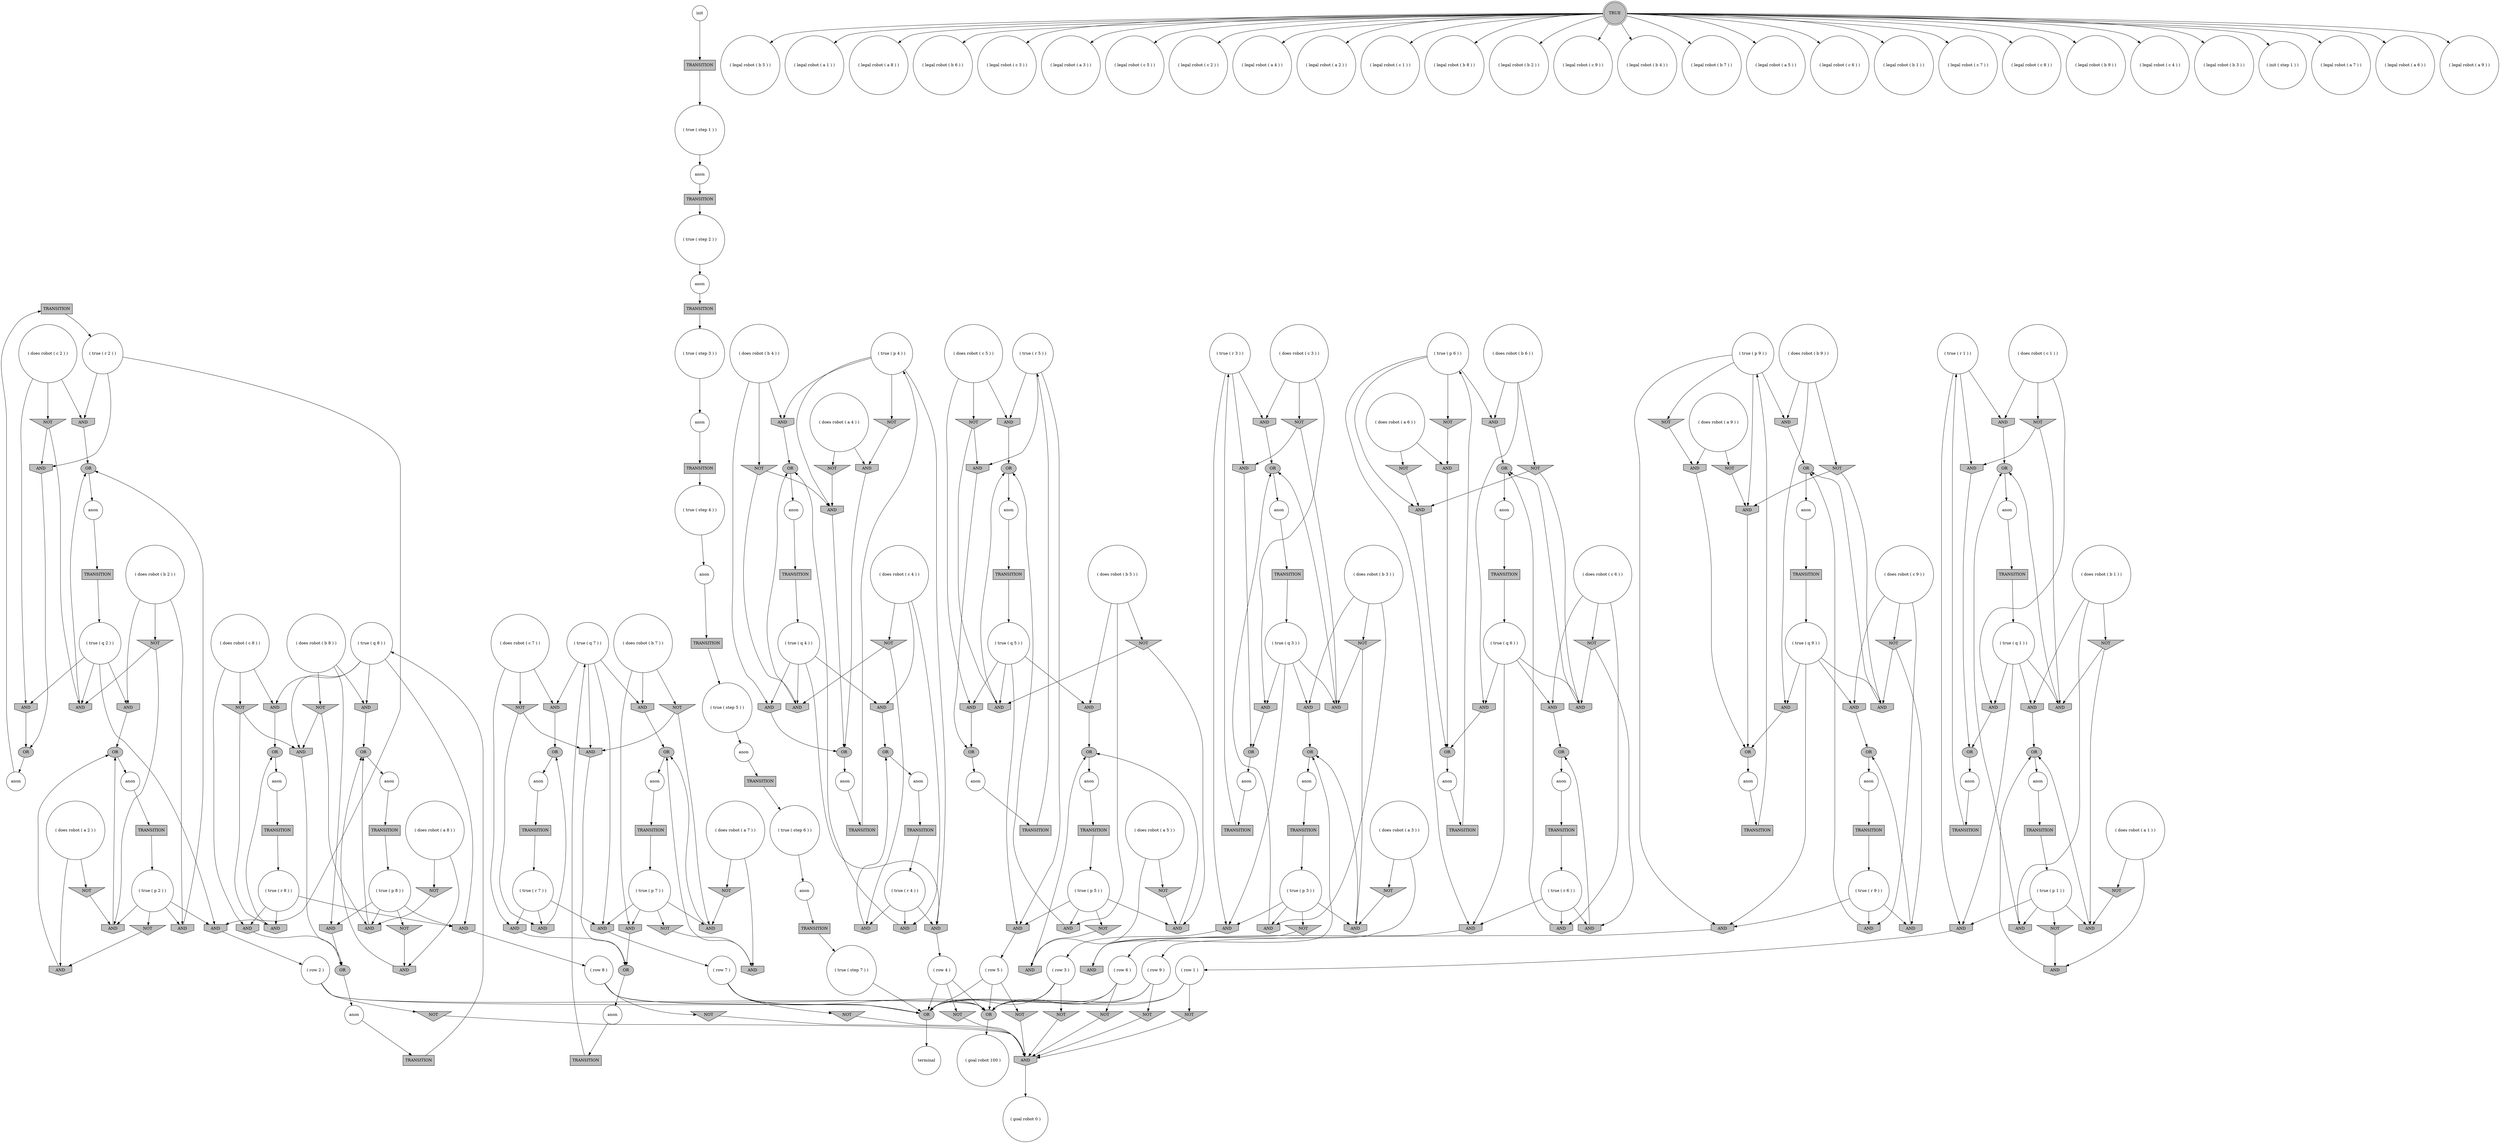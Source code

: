 digraph propNet
{
	"@44c45f52"[shape=box, style= filled, fillcolor=grey, label="TRANSITION"]; "@44c45f52"->"@15a6c214"; 
	"@298651db"[shape=ellipse, style= filled, fillcolor=grey, label="OR"]; "@298651db"->"@31681629"; 
	"@3faa7a6a"[shape=invhouse, style= filled, fillcolor=grey, label="AND"]; "@3faa7a6a"->"@5a24389c"; 
	"@5635378d"[shape=invhouse, style= filled, fillcolor=grey, label="AND"]; "@5635378d"->"@2cc24ae7"; 
	"@4b33650d"[shape=invtriangle, style= filled, fillcolor=grey, label="NOT"]; "@4b33650d"->"@1b2f5f0d"; 
	"@6139cf9c"[shape=box, style= filled, fillcolor=grey, label="TRANSITION"]; "@6139cf9c"->"@3fd23632"; 
	"@6da13f3d"[shape=invtriangle, style= filled, fillcolor=grey, label="NOT"]; "@6da13f3d"->"@1b2f5f0d"; 
	"@629e5e21"[shape=circle, style= filled, fillcolor=white, label="( does robot ( c 6 ) )"]; "@629e5e21"->"@25e12e2c"; "@629e5e21"->"@1bd11b79"; "@629e5e21"->"@1c515979"; 
	"@219f963e"[shape=invhouse, style= filled, fillcolor=grey, label="AND"]; "@219f963e"->"@2f300800"; 
	"@486c8255"[shape=invtriangle, style= filled, fillcolor=grey, label="NOT"]; "@486c8255"->"@6cff7cd8"; "@486c8255"->"@4be0bf98"; 
	"@150b75f2"[shape=circle, style= filled, fillcolor=white, label="( true ( q 7 ) )"]; "@150b75f2"->"@585739a0"; "@150b75f2"->"@2f1e6e7f"; "@150b75f2"->"@1906bcf8"; "@150b75f2"->"@5388ebd2"; 
	"@4ef53d61"[shape=circle, style= filled, fillcolor=white, label="( does robot ( c 8 ) )"]; "@4ef53d61"->"@75ba3523"; "@4ef53d61"->"@40e746a2"; "@4ef53d61"->"@73974028"; 
	"@6dc63791"[shape=circle, style= filled, fillcolor=white, label="( does robot ( a 3 ) )"]; "@6dc63791"->"@706a48e4"; "@6dc63791"->"@42dd67cf"; 
	"@702f2591"[shape=circle, style= filled, fillcolor=white, label="( row 1 )"]; "@702f2591"->"@1b92d8d6"; "@702f2591"->"@611cfa21"; "@702f2591"->"@6da13f3d"; 
	"@51fb8c6"[shape=invhouse, style= filled, fillcolor=grey, label="AND"]; "@51fb8c6"->"@766e119d"; 
	"@35071f57"[shape=circle, style= filled, fillcolor=white, label="anon"]; "@35071f57"->"@52d03a00"; 
	"@37525aeb"[shape=invhouse, style= filled, fillcolor=grey, label="AND"]; "@37525aeb"->"@67717334"; 
	"@69d4c4b7"[shape=box, style= filled, fillcolor=grey, label="TRANSITION"]; "@69d4c4b7"->"@1042bb13"; 
	"@4690d3c6"[shape=circle, style= filled, fillcolor=white, label="( true ( q 8 ) )"]; "@4690d3c6"->"@de35b38"; "@4690d3c6"->"@68376cc3"; "@4690d3c6"->"@42847574"; "@4690d3c6"->"@73974028"; 
	"@42847574"[shape=invhouse, style= filled, fillcolor=grey, label="AND"]; "@42847574"->"@3a780024"; 
	"@68634baf"[shape=circle, style= filled, fillcolor=white, label="( legal robot ( b 5 ) )"]; 
	"@49b3d1e5"[shape=circle, style= filled, fillcolor=white, label="( does robot ( c 1 ) )"]; "@49b3d1e5"->"@486c8255"; "@49b3d1e5"->"@74d9b7c1"; "@49b3d1e5"->"@22fde0d5"; 
	"@60d70b42"[shape=invhouse, style= filled, fillcolor=grey, label="AND"]; "@60d70b42"->"@6dda9a66"; 
	"@5ef94934"[shape=circle, style= filled, fillcolor=white, label="( goal robot 0 )"]; 
	"@2b5d70ae"[shape=invtriangle, style= filled, fillcolor=grey, label="NOT"]; "@2b5d70ae"->"@5cd73256"; "@2b5d70ae"->"@390c5c0"; 
	"@48e8a298"[shape=circle, style= filled, fillcolor=white, label="( true ( p 2 ) )"]; "@48e8a298"->"@4d871a69"; "@48e8a298"->"@48c8191c"; "@48e8a298"->"@5b712492"; "@48e8a298"->"@68a6a21a"; 
	"@20be8464"[shape=circle, style= filled, fillcolor=white, label="anon"]; "@20be8464"->"@2a0f3b83"; 
	"@fbb41d7"[shape=invhouse, style= filled, fillcolor=grey, label="AND"]; "@fbb41d7"->"@3d9a8c41"; 
	"@51d7aa64"[shape=circle, style= filled, fillcolor=white, label="( does robot ( b 3 ) )"]; "@51d7aa64"->"@3ba76e19"; "@51d7aa64"->"@25f3b536"; "@51d7aa64"->"@59628381"; 
	"@33e2ad75"[shape=invtriangle, style= filled, fillcolor=grey, label="NOT"]; "@33e2ad75"->"@66e9f6ef"; 
	"@60354949"[shape=box, style= filled, fillcolor=grey, label="TRANSITION"]; "@60354949"->"@1d1fceed"; 
	"@51d9d7ab"[shape=invhouse, style= filled, fillcolor=grey, label="AND"]; "@51d9d7ab"->"@5a24389c"; 
	"@68a6a21a"[shape=invhouse, style= filled, fillcolor=grey, label="AND"]; "@68a6a21a"->"@19d2052b"; 
	"@45d45d18"[shape=invtriangle, style= filled, fillcolor=grey, label="NOT"]; "@45d45d18"->"@1b2f5f0d"; 
	"@6c2fdbb1"[shape=circle, style= filled, fillcolor=white, label="( true ( step 5 ) )"]; "@6c2fdbb1"->"@70dd8904"; 
	"@4e0c2b07"[shape=box, style= filled, fillcolor=grey, label="TRANSITION"]; "@4e0c2b07"->"@7440d1b0"; 
	"@30f02a6d"[shape=circle, style= filled, fillcolor=white, label="anon"]; "@30f02a6d"->"@79a7bd3b"; 
	"@154ebadd"[shape=invhouse, style= filled, fillcolor=grey, label="AND"]; "@154ebadd"->"@67717334"; 
	"@42dd67cf"[shape=invhouse, style= filled, fillcolor=grey, label="AND"]; "@42dd67cf"->"@7eab48a7"; 
	"@7f6ee240"[shape=invtriangle, style= filled, fillcolor=grey, label="NOT"]; "@7f6ee240"->"@48c8191c"; "@7f6ee240"->"@5cd73256"; 
	"@17d9d565"[shape=invtriangle, style= filled, fillcolor=grey, label="NOT"]; "@17d9d565"->"@103e584d"; 
	"@37ff6df2"[shape=invtriangle, style= filled, fillcolor=grey, label="NOT"]; "@37ff6df2"->"@628b4796"; 
	"@34adcae8"[shape=invhouse, style= filled, fillcolor=grey, label="AND"]; "@34adcae8"->"@30fa8ba9"; 
	"@343abc87"[shape=invhouse, style= filled, fillcolor=grey, label="AND"]; "@343abc87"->"@5334a2a3"; 
	"@7c2f5dda"[shape=circle, style= filled, fillcolor=white, label="( true ( r 3 ) )"]; "@7c2f5dda"->"@343abc87"; "@7c2f5dda"->"@42c91438"; "@7c2f5dda"->"@37525aeb"; 
	"@17cf33a6"[shape=circle, style= filled, fillcolor=white, label="( does robot ( c 3 ) )"]; "@17cf33a6"->"@5d86aad9"; "@17cf33a6"->"@37525aeb"; "@17cf33a6"->"@73abdb5e"; 
	"@6d172f8f"[shape=circle, style= filled, fillcolor=white, label="( true ( p 1 ) )"]; "@6d172f8f"->"@5bc935cc"; "@6d172f8f"->"@103e584d"; "@6d172f8f"->"@5d79a22d"; "@6d172f8f"->"@120f0be"; 
	"@17b0b765"[shape=invtriangle, style= filled, fillcolor=grey, label="NOT"]; "@17b0b765"->"@52d85409"; 
	"@5c24b45"[shape=box, style= filled, fillcolor=grey, label="TRANSITION"]; "@5c24b45"->"@42886462"; 
	"@1dda817b"[shape=circle, style= filled, fillcolor=white, label="( legal robot ( a 1 ) )"]; 
	"@16dba1f7"[shape=box, style= filled, fillcolor=grey, label="TRANSITION"]; "@16dba1f7"->"@69b8b810"; 
	"@32e6e42e"[shape=box, style= filled, fillcolor=grey, label="TRANSITION"]; "@32e6e42e"->"@519dcf69"; 
	"@66e1f8f"[shape=ellipse, style= filled, fillcolor=grey, label="OR"]; "@66e1f8f"->"@27d9e895"; 
	"@9ffdf86"[shape=circle, style= filled, fillcolor=white, label="( legal robot ( a 8 ) )"]; 
	"@22fde0d5"[shape=invhouse, style= filled, fillcolor=grey, label="AND"]; "@22fde0d5"->"@7aca2076"; 
	"@41171d93"[shape=circle, style= filled, fillcolor=white, label="( legal robot ( b 6 ) )"]; 
	"@3d62b333"[shape=invhouse, style= filled, fillcolor=grey, label="AND"]; "@3d62b333"->"@533d76d5"; 
	"@30fa8ba9"[shape=ellipse, style= filled, fillcolor=grey, label="OR"]; "@30fa8ba9"->"@10e71d5e"; 
	"@5a1cfb56"[shape=doublecircle, style= filled, fillcolor=grey, label="TRUE"]; "@5a1cfb56"->"@5cf0d3a6"; "@5a1cfb56"->"@6bf88953"; "@5a1cfb56"->"@746d1683"; "@5a1cfb56"->"@6bb1a986"; "@5a1cfb56"->"@7dabdb8a"; "@5a1cfb56"->"@1b933eab"; "@5a1cfb56"->"@46d766f5"; "@5a1cfb56"->"@1cfb765a"; "@5a1cfb56"->"@3bfdff07"; "@5a1cfb56"->"@67a88328"; "@5a1cfb56"->"@6a50549"; "@5a1cfb56"->"@20724356"; "@5a1cfb56"->"@746ac18c"; "@5a1cfb56"->"@1dda817b"; "@5a1cfb56"->"@17f74864"; "@5a1cfb56"->"@4efe03b3"; "@5a1cfb56"->"@29ba92bb"; "@5a1cfb56"->"@683aec42"; "@5a1cfb56"->"@9ffdf86"; "@5a1cfb56"->"@2da2d3be"; "@5a1cfb56"->"@74e7f9b3"; "@5a1cfb56"->"@41171d93"; "@5a1cfb56"->"@5496bf47"; "@5a1cfb56"->"@5ff75ab1"; "@5a1cfb56"->"@68634baf"; "@5a1cfb56"->"@24b8f952"; "@5a1cfb56"->"@62b21d14"; "@5a1cfb56"->"@cc90a0a"; 
	"@6ec41a30"[shape=invtriangle, style= filled, fillcolor=grey, label="NOT"]; "@6ec41a30"->"@68376cc3"; "@6ec41a30"->"@c937e20"; 
	"@67717334"[shape=ellipse, style= filled, fillcolor=grey, label="OR"]; "@67717334"->"@49428ffa"; 
	"@68376cc3"[shape=invhouse, style= filled, fillcolor=grey, label="AND"]; "@68376cc3"->"@669aa3f3"; 
	"@5b712492"[shape=invhouse, style= filled, fillcolor=grey, label="AND"]; "@5b712492"->"@30fa8ba9"; 
	"@2a08d18c"[shape=circle, style= filled, fillcolor=white, label="( true ( q 5 ) )"]; "@2a08d18c"->"@103f0bc0"; "@2a08d18c"->"@427a8ba4"; "@2a08d18c"->"@c351f6d"; "@2a08d18c"->"@6916c054"; 
	"@6916c054"[shape=invhouse, style= filled, fillcolor=grey, label="AND"]; "@6916c054"->"@2cc24ae7"; 
	"@337da690"[shape=circle, style= filled, fillcolor=white, label="( does robot ( a 4 ) )"]; "@337da690"->"@7e425258"; "@337da690"->"@68dd6317"; 
	"@3fbebee"[shape=invtriangle, style= filled, fillcolor=grey, label="NOT"]; "@3fbebee"->"@103e584d"; "@3fbebee"->"@6cff7cd8"; 
	"@7a5d5033"[shape=circle, style= filled, fillcolor=white, label="anon"]; "@7a5d5033"->"@4e0c2b07"; 
	"@de35b38"[shape=invhouse, style= filled, fillcolor=grey, label="AND"]; "@de35b38"->"@3d9a8c41"; 
	"@6844c4a4"[shape=circle, style= filled, fillcolor=white, label="anon"]; "@6844c4a4"->"@2d666ada"; 
	"@1b92d8d6"[shape=ellipse, style= filled, fillcolor=grey, label="OR"]; "@1b92d8d6"->"@45d9d7be"; 
	"@75dfb148"[shape=ellipse, style= filled, fillcolor=grey, label="OR"]; "@75dfb148"->"@30f02a6d"; 
	"@7889fe65"[shape=invtriangle, style= filled, fillcolor=grey, label="NOT"]; "@7889fe65"->"@1b2f5f0d"; 
	"@c351f6d"[shape=invhouse, style= filled, fillcolor=grey, label="AND"]; "@c351f6d"->"@2f300800"; 
	"@49428ffa"[shape=circle, style= filled, fillcolor=white, label="anon"]; "@49428ffa"->"@4723646"; 
	"@40e746a2"[shape=invtriangle, style= filled, fillcolor=grey, label="NOT"]; "@40e746a2"->"@68376cc3"; "@40e746a2"->"@fce56f8"; 
	"@7dabdb8a"[shape=circle, style= filled, fillcolor=white, label="( legal robot ( a 4 ) )"]; 
	"@2faadcc6"[shape=circle, style= filled, fillcolor=white, label="( does robot ( b 6 ) )"]; "@2faadcc6"->"@78e782a8"; "@2faadcc6"->"@7a84639c"; "@2faadcc6"->"@281827c9"; 
	"@342c502a"[shape=circle, style= filled, fillcolor=white, label="( does robot ( b 4 ) )"]; "@342c502a"->"@2587b08d"; "@342c502a"->"@3faa7a6a"; "@342c502a"->"@49431028"; 
	"@79a7bd3b"[shape=box, style= filled, fillcolor=grey, label="TRANSITION"]; "@79a7bd3b"->"@3c993730"; 
	"@403525a2"[shape=box, style= filled, fillcolor=grey, label="TRANSITION"]; "@403525a2"->"@6d1cf4e5"; 
	"@1ae2f8c1"[shape=circle, style= filled, fillcolor=white, label="( true ( r 6 ) )"]; "@1ae2f8c1"->"@1c515979"; "@1ae2f8c1"->"@6999de59"; "@1ae2f8c1"->"@3d62b333"; 
	"@791a9e33"[shape=circle, style= filled, fillcolor=white, label="( does robot ( c 2 ) )"]; "@791a9e33"->"@2567117"; "@791a9e33"->"@34adcae8"; "@791a9e33"->"@2b5d70ae"; 
	"@548ea21d"[shape=box, style= filled, fillcolor=grey, label="TRANSITION"]; "@548ea21d"->"@48e8a298"; 
	"@20724356"[shape=circle, style= filled, fillcolor=white, label="( legal robot ( b 7 ) )"]; 
	"@7e64eff0"[shape=circle, style= filled, fillcolor=white, label="( true ( step 7 ) )"]; "@7e64eff0"->"@611cfa21"; 
	"@771b16a7"[shape=box, style= filled, fillcolor=grey, label="TRANSITION"]; "@771b16a7"->"@7e64eff0"; 
	"@5b1cd8cc"[shape=invtriangle, style= filled, fillcolor=grey, label="NOT"]; "@5b1cd8cc"->"@42dd67cf"; 
	"@1042bb13"[shape=circle, style= filled, fillcolor=white, label="( true ( r 1 ) )"]; "@1042bb13"->"@4be0bf98"; "@1042bb13"->"@5d79a22d"; "@1042bb13"->"@74d9b7c1"; 
	"@50dcdeae"[shape=circle, style= filled, fillcolor=white, label="( row 7 )"]; "@50dcdeae"->"@1b92d8d6"; "@50dcdeae"->"@611cfa21"; "@50dcdeae"->"@35427e6e"; 
	"@34469729"[shape=circle, style= filled, fillcolor=white, label="anon"]; "@34469729"->"@1533badd"; 
	"@6422b8ff"[shape=invtriangle, style= filled, fillcolor=grey, label="NOT"]; "@6422b8ff"->"@239fa0b5"; "@6422b8ff"->"@5388ebd2"; 
	"@2447e380"[shape=circle, style= filled, fillcolor=white, label="( true ( q 3 ) )"]; "@2447e380"->"@42c91438"; "@2447e380"->"@3ba76e19"; "@2447e380"->"@73abdb5e"; "@2447e380"->"@154ebadd"; 
	"@1ef1257f"[shape=box, style= filled, fillcolor=grey, label="TRANSITION"]; "@1ef1257f"->"@655538e5"; 
	"@73387498"[shape=circle, style= filled, fillcolor=white, label="( does robot ( b 2 ) )"]; "@73387498"->"@1dda59fa"; "@73387498"->"@5b712492"; "@73387498"->"@7f6ee240"; 
	"@5388ebd2"[shape=invhouse, style= filled, fillcolor=grey, label="AND"]; "@5388ebd2"->"@35390efd"; 
	"@19724852"[shape=circle, style= filled, fillcolor=white, label="anon"]; "@19724852"->"@66492ff1"; 
	"@533d76d5"[shape=ellipse, style= filled, fillcolor=grey, label="OR"]; "@533d76d5"->"@6844c4a4"; 
	"@5cd73256"[shape=invhouse, style= filled, fillcolor=grey, label="AND"]; "@5cd73256"->"@30fa8ba9"; 
	"@5f3fde6e"[shape=circle, style= filled, fillcolor=white, label="anon"]; "@5f3fde6e"->"@16dba1f7"; 
	"@5334a2a3"[shape=ellipse, style= filled, fillcolor=grey, label="OR"]; "@5334a2a3"->"@24a1a602"; 
	"@5cf0d3a6"[shape=circle, style= filled, fillcolor=white, label="( legal robot ( c 3 ) )"]; 
	"@22fdffb1"[shape=invhouse, style= filled, fillcolor=grey, label="AND"]; "@22fdffb1"->"@7eab48a7"; 
	"@66e9f6ef"[shape=invhouse, style= filled, fillcolor=grey, label="AND"]; "@66e9f6ef"->"@2f300800"; 
	"@390c5c0"[shape=invhouse, style= filled, fillcolor=grey, label="AND"]; "@390c5c0"->"@298651db"; 
	"@5a965654"[shape=ellipse, style= filled, fillcolor=grey, label="OR"]; "@5a965654"->"@43fdd342"; 
	"@1c90a278"[shape=circle, style= filled, fillcolor=white, label="( does robot ( b 9 ) )"]; "@1c90a278"->"@248a4156"; "@1c90a278"->"@583dad65"; "@1c90a278"->"@5b9a82ee"; 
	"@40c84051"[shape=invhouse, style= filled, fillcolor=grey, label="AND"]; "@40c84051"->"@4d38b4ed"; 
	"@6d3fe849"[shape=circle, style= filled, fillcolor=white, label="anon"]; "@6d3fe849"->"@5213d99c"; 
	"@746d1683"[shape=circle, style= filled, fillcolor=white, label="( legal robot ( c 5 ) )"]; 
	"@7378aae2"[shape=box, style= filled, fillcolor=grey, label="TRANSITION"]; "@7378aae2"->"@14d733ca"; 
	"@1cfb765a"[shape=circle, style= filled, fillcolor=white, label="( legal robot ( b 8 ) )"]; 
	"@42886462"[shape=circle, style= filled, fillcolor=white, label="( true ( q 2 ) )"]; "@42886462"->"@1dda59fa"; "@42886462"->"@5cd73256"; "@42886462"->"@68a6a21a"; "@42886462"->"@2567117"; 
	"@1dda59fa"[shape=invhouse, style= filled, fillcolor=grey, label="AND"]; "@1dda59fa"->"@6dda9a66"; 
	"@4723646"[shape=box, style= filled, fillcolor=grey, label="TRANSITION"]; "@4723646"->"@2447e380"; 
	"@2886f716"[shape=ellipse, style= filled, fillcolor=grey, label="OR"]; "@2886f716"->"@34c7da23"; 
	"@7c298508"[shape=invhouse, style= filled, fillcolor=grey, label="AND"]; "@7c298508"->"@5d23fab3"; 
	"@7d8aecf1"[shape=invhouse, style= filled, fillcolor=grey, label="AND"]; "@7d8aecf1"->"@6b5a740a"; 
	"@7aca2076"[shape=ellipse, style= filled, fillcolor=grey, label="OR"]; "@7aca2076"->"@6c1961f4"; 
	"@7f787395"[shape=circle, style= filled, fillcolor=white, label="anon"]; "@7f787395"->"@dd0099"; 
	"@4be0ef94"[shape=circle, style= filled, fillcolor=white, label="( does robot ( a 8 ) )"]; "@4be0ef94"->"@fbb41d7"; "@4be0ef94"->"@1c910477"; 
	"@6473fc2"[shape=invtriangle, style= filled, fillcolor=grey, label="NOT"]; "@6473fc2"->"@9a7d59b"; 
	"@f4c7f77"[shape=invhouse, style= filled, fillcolor=grey, label="AND"]; "@f4c7f77"->"@3cec7c94"; 
	"@6b5a740a"[shape=ellipse, style= filled, fillcolor=grey, label="OR"]; "@6b5a740a"->"@7f787395"; 
	"@1bd11b79"[shape=invtriangle, style= filled, fillcolor=grey, label="NOT"]; "@1bd11b79"->"@1c727896"; "@1bd11b79"->"@3d62b333"; 
	"@c2f0bd7"[shape=invhouse, style= filled, fillcolor=grey, label="AND"]; "@c2f0bd7"->"@58b52f79"; 
	"@74e7f9b3"[shape=circle, style= filled, fillcolor=white, label="( legal robot ( c 4 ) )"]; 
	"@70dd8904"[shape=circle, style= filled, fillcolor=white, label="anon"]; "@70dd8904"->"@384e23c3"; 
	"@7eab48a7"[shape=ellipse, style= filled, fillcolor=grey, label="OR"]; "@7eab48a7"->"@1f2f0ce9"; 
	"@1c727896"[shape=invhouse, style= filled, fillcolor=grey, label="AND"]; "@1c727896"->"@5a965654"; 
	"@b35fb1c"[shape=circle, style= filled, fillcolor=white, label="( true ( q 6 ) )"]; "@b35fb1c"->"@25e12e2c"; "@b35fb1c"->"@6999de59"; "@b35fb1c"->"@1c727896"; "@b35fb1c"->"@78e782a8"; 
	"@2d666ada"[shape=box, style= filled, fillcolor=grey, label="TRANSITION"]; "@2d666ada"->"@1ae2f8c1"; 
	"@3281db25"[shape=circle, style= filled, fillcolor=white, label="anon"]; "@3281db25"->"@4a5e88f7"; 
	"@5d86aad9"[shape=invtriangle, style= filled, fillcolor=grey, label="NOT"]; "@5d86aad9"->"@343abc87"; "@5d86aad9"->"@154ebadd"; 
	"@7440d1b0"[shape=circle, style= filled, fillcolor=white, label="( true ( p 5 ) )"]; "@7440d1b0"->"@103f0bc0"; "@7440d1b0"->"@33e2ad75"; "@7440d1b0"->"@7d8aecf1"; "@7440d1b0"->"@219f963e"; 
	"@14d733ca"[shape=circle, style= filled, fillcolor=white, label="( true ( r 7 ) )"]; "@14d733ca"->"@7885bf5f"; "@14d733ca"->"@1906bcf8"; "@14d733ca"->"@2f14441e"; 
	"@3569be56"[shape=circle, style= filled, fillcolor=white, label="terminal"]; 
	"@6ff4ff23"[shape=circle, style= filled, fillcolor=white, label="anon"]; "@6ff4ff23"->"@60354949"; 
	"@58b52f79"[shape=ellipse, style= filled, fillcolor=grey, label="OR"]; "@58b52f79"->"@5f3fde6e"; 
	"@611cfa21"[shape=ellipse, style= filled, fillcolor=grey, label="OR"]; "@611cfa21"->"@3569be56"; 
	"@b800"[shape=circle, style= filled, fillcolor=white, label="anon"]; "@b800"->"@10ad1355"; 
	"@24b8f952"[shape=circle, style= filled, fillcolor=white, label="( legal robot ( a 7 ) )"]; 
	"@273d6d53"[shape=circle, style= filled, fillcolor=white, label="( true ( p 8 ) )"]; "@273d6d53"->"@784d2125"; "@273d6d53"->"@f0d1e0b"; "@273d6d53"->"@42847574"; "@273d6d53"->"@c937e20"; 
	"@6bf88953"[shape=circle, style= filled, fillcolor=white, label="( legal robot ( a 3 ) )"]; 
	"@33afbbe3"[shape=circle, style= filled, fillcolor=white, label="( true ( r 8 ) )"]; "@33afbbe3"->"@75ba3523"; "@33afbbe3"->"@42847574"; "@33afbbe3"->"@fce56f8"; 
	"@3ba76e19"[shape=invhouse, style= filled, fillcolor=grey, label="AND"]; "@3ba76e19"->"@7eab48a7"; 
	"@25f3b536"[shape=invtriangle, style= filled, fillcolor=grey, label="NOT"]; "@25f3b536"->"@22fdffb1"; "@25f3b536"->"@154ebadd"; 
	"@47a489ad"[shape=circle, style= filled, fillcolor=white, label="( does robot ( a 5 ) )"]; "@47a489ad"->"@66e9f6ef"; "@47a489ad"->"@34ae19a"; 
	"@43c8308"[shape=ellipse, style= filled, fillcolor=grey, label="OR"]; "@43c8308"->"@20be8464"; 
	"@3a780024"[shape=circle, style= filled, fillcolor=white, label="( row 8 )"]; "@3a780024"->"@1b92d8d6"; "@3a780024"->"@207a8313"; "@3a780024"->"@611cfa21"; 
	"@5f18cd5"[shape=circle, style= filled, fillcolor=white, label="( row 9 )"]; "@5f18cd5"->"@4b33650d"; "@5f18cd5"->"@1b92d8d6"; "@5f18cd5"->"@611cfa21"; 
	"@5e48e61e"[shape=circle, style= filled, fillcolor=white, label="( does robot ( b 1 ) )"]; "@5e48e61e"->"@3fbebee"; "@5e48e61e"->"@120f0be"; "@5e48e61e"->"@384f14b0"; 
	"@78f1f2cc"[shape=circle, style= filled, fillcolor=white, label="( does robot ( a 2 ) )"]; "@78f1f2cc"->"@60d70b42"; "@78f1f2cc"->"@547b6d1c"; 
	"@46d766f5"[shape=circle, style= filled, fillcolor=white, label="( legal robot ( c 1 ) )"]; 
	"@784d2125"[shape=invtriangle, style= filled, fillcolor=grey, label="NOT"]; "@784d2125"->"@fbb41d7"; 
	"@1d1fceed"[shape=circle, style= filled, fillcolor=white, label="( true ( p 9 ) )"]; "@1d1fceed"->"@10c2cfe1"; "@1d1fceed"->"@583dad65"; "@1d1fceed"->"@7d0a063d"; "@1d1fceed"->"@17b0b765"; 
	"@238df2e4"[shape=circle, style= filled, fillcolor=white, label="( row 5 )"]; "@238df2e4"->"@1b92d8d6"; "@238df2e4"->"@45d45d18"; "@238df2e4"->"@611cfa21"; 
	"@f0d1e0b"[shape=invhouse, style= filled, fillcolor=grey, label="AND"]; "@f0d1e0b"->"@669aa3f3"; 
	"@9a7d59b"[shape=invhouse, style= filled, fillcolor=grey, label="AND"]; "@9a7d59b"->"@58b52f79"; 
	"@248a4156"[shape=invhouse, style= filled, fillcolor=grey, label="AND"]; "@248a4156"->"@717da562"; 
	"@68dd6317"[shape=invhouse, style= filled, fillcolor=grey, label="AND"]; "@68dd6317"->"@5a24389c"; 
	"@fce56f8"[shape=invhouse, style= filled, fillcolor=grey, label="AND"]; "@fce56f8"->"@66e1f8f"; 
	"@69b8b810"[shape=circle, style= filled, fillcolor=white, label="( true ( p 6 ) )"]; "@69b8b810"->"@9a7d59b"; "@69b8b810"->"@6999de59"; "@69b8b810"->"@4c7e9bed"; "@69b8b810"->"@281827c9"; 
	"@120df416"[shape=box, style= filled, fillcolor=grey, label="TRANSITION"]; "@120df416"->"@273d6d53"; 
	"@59628381"[shape=invhouse, style= filled, fillcolor=grey, label="AND"]; "@59628381"->"@67717334"; 
	"@6cd66725"[shape=invhouse, style= filled, fillcolor=grey, label="AND"]; "@6cd66725"->"@766e119d"; 
	"@75dc818d"[shape=invhouse, style= filled, fillcolor=grey, label="AND"]; "@75dc818d"->"@4d38b4ed"; 
	"@4d871a69"[shape=invtriangle, style= filled, fillcolor=grey, label="NOT"]; "@4d871a69"->"@60d70b42"; 
	"@48c8191c"[shape=invhouse, style= filled, fillcolor=grey, label="AND"]; "@48c8191c"->"@6dda9a66"; 
	"@29ba92bb"[shape=circle, style= filled, fillcolor=white, label="( legal robot ( c 7 ) )"]; 
	"@10e71d5e"[shape=circle, style= filled, fillcolor=white, label="anon"]; "@10e71d5e"->"@5c24b45"; 
	"@52d03a00"[shape=box, style= filled, fillcolor=grey, label="TRANSITION"]; "@52d03a00"->"@150b75f2"; 
	"@13105f32"[shape=circle, style= filled, fillcolor=white, label="( does robot ( a 1 ) )"]; "@13105f32"->"@76eb1327"; "@13105f32"->"@17d9d565"; 
	"@683aec42"[shape=circle, style= filled, fillcolor=white, label="( legal robot ( c 8 ) )"]; 
	"@7a84639c"[shape=invtriangle, style= filled, fillcolor=grey, label="NOT"]; "@7a84639c"->"@9a7d59b"; "@7a84639c"->"@1c727896"; 
	"@27d9e895"[shape=circle, style= filled, fillcolor=white, label="anon"]; "@27d9e895"->"@72334bfe"; 
	"@519dcf69"[shape=circle, style= filled, fillcolor=white, label="( true ( p 3 ) )"]; "@519dcf69"->"@22fdffb1"; "@519dcf69"->"@5b1cd8cc"; "@519dcf69"->"@42c91438"; "@519dcf69"->"@59628381"; 
	"@49e6f7cb"[shape=circle, style= filled, fillcolor=white, label="anon"]; "@49e6f7cb"->"@4eeaabad"; 
	"@42c91438"[shape=invhouse, style= filled, fillcolor=grey, label="AND"]; "@42c91438"->"@693a1324"; 
	"@5bc935cc"[shape=invtriangle, style= filled, fillcolor=grey, label="NOT"]; "@5bc935cc"->"@76eb1327"; 
	"@74bc2f47"[shape=circle, style= filled, fillcolor=white, label="( does robot ( b 8 ) )"]; "@74bc2f47"->"@f0d1e0b"; "@74bc2f47"->"@de35b38"; "@74bc2f47"->"@6ec41a30"; 
	"@10ad1355"[shape=box, style= filled, fillcolor=grey, label="TRANSITION"]; "@10ad1355"->"@34de4588"; 
	"@77310e0a"[shape=circle, style= filled, fillcolor=white, label="init"]; "@77310e0a"->"@3590efa8"; 
	"@74d9b7c1"[shape=invhouse, style= filled, fillcolor=grey, label="AND"]; "@74d9b7c1"->"@75dfb148"; 
	"@19d2052b"[shape=circle, style= filled, fillcolor=white, label="( row 2 )"]; "@19d2052b"->"@1b92d8d6"; "@19d2052b"->"@753ef605"; "@19d2052b"->"@611cfa21"; 
	"@6c80d028"[shape=invtriangle, style= filled, fillcolor=grey, label="NOT"]; "@6c80d028"->"@239fa0b5"; 
	"@706a48e4"[shape=invtriangle, style= filled, fillcolor=grey, label="NOT"]; "@706a48e4"->"@22fdffb1"; 
	"@7c39aa6"[shape=circle, style= filled, fillcolor=white, label="anon"]; "@7c39aa6"->"@6139cf9c"; 
	"@7fbb6976"[shape=circle, style= filled, fillcolor=white, label="( true ( step 3 ) )"]; "@7fbb6976"->"@7ad1e32d"; 
	"@54ad00b2"[shape=circle, style= filled, fillcolor=white, label="( does robot ( c 5 ) )"]; "@54ad00b2"->"@3b621fe6"; "@54ad00b2"->"@171ccb0"; "@54ad00b2"->"@6916c054"; 
	"@625cb0bb"[shape=circle, style= filled, fillcolor=white, label="anon"]; "@625cb0bb"->"@2d523d40"; 
	"@3c993730"[shape=circle, style= filled, fillcolor=white, label="( true ( q 1 ) )"]; "@3c993730"->"@6cff7cd8"; "@3c993730"->"@5d79a22d"; "@3c993730"->"@22fde0d5"; "@3c993730"->"@384f14b0"; 
	"@2cc24ae7"[shape=ellipse, style= filled, fillcolor=grey, label="OR"]; "@2cc24ae7"->"@7c39aa6"; 
	"@1c515979"[shape=invhouse, style= filled, fillcolor=grey, label="AND"]; "@1c515979"->"@5a965654"; 
	"@628b4796"[shape=invhouse, style= filled, fillcolor=grey, label="AND"]; "@628b4796"->"@3be5d207"; 
	"@4d38b4ed"[shape=ellipse, style= filled, fillcolor=grey, label="OR"]; "@4d38b4ed"->"@45ee5b36"; 
	"@120f0be"[shape=invhouse, style= filled, fillcolor=grey, label="AND"]; "@120f0be"->"@75dfb148"; 
	"@547b6d1c"[shape=invtriangle, style= filled, fillcolor=grey, label="NOT"]; "@547b6d1c"->"@48c8191c"; 
	"@6bb1a986"[shape=circle, style= filled, fillcolor=white, label="( legal robot ( c 2 ) )"]; 
	"@66492ff1"[shape=box, style= filled, fillcolor=grey, label="TRANSITION"]; "@66492ff1"->"@6c2fdbb1"; 
	"@1b933eab"[shape=circle, style= filled, fillcolor=white, label="( legal robot ( a 2 ) )"]; 
	"@4ded4d06"[shape=invtriangle, style= filled, fillcolor=grey, label="NOT"]; "@4ded4d06"->"@165bece2"; "@4ded4d06"->"@75dc818d"; 
	"@1b2f5f0d"[shape=invhouse, style= filled, fillcolor=grey, label="AND"]; "@1b2f5f0d"->"@5ef94934"; 
	"@74241391"[shape=circle, style= filled, fillcolor=white, label="( does robot ( a 7 ) )"]; "@74241391"->"@628b4796"; "@74241391"->"@6c80d028"; 
	"@6a50549"[shape=circle, style= filled, fillcolor=white, label="( legal robot ( b 4 ) )"]; 
	"@4e96ac47"[shape=circle, style= filled, fillcolor=white, label="( does robot ( a 9 ) )"]; "@4e96ac47"->"@52d85409"; "@4e96ac47"->"@60891a0"; 
	"@73549af8"[shape=invhouse, style= filled, fillcolor=grey, label="AND"]; "@73549af8"->"@35390efd"; 
	"@64900079"[shape=box, style= filled, fillcolor=grey, label="TRANSITION"]; "@64900079"->"@3f29a75a"; 
	"@1a6d3ca2"[shape=box, style= filled, fillcolor=grey, label="TRANSITION"]; "@1a6d3ca2"->"@5ef4b65d"; 
	"@746ac18c"[shape=circle, style= filled, fillcolor=white, label="( legal robot ( a 5 ) )"]; 
	"@35390efd"[shape=ellipse, style= filled, fillcolor=grey, label="OR"]; "@35390efd"->"@35071f57"; 
	"@17f74864"[shape=circle, style= filled, fillcolor=white, label="( legal robot ( c 6 ) )"]; 
	"@37e247e2"[shape=invtriangle, style= filled, fillcolor=grey, label="NOT"]; "@37e247e2"->"@68dd6317"; 
	"@631803fb"[shape=circle, style= filled, fillcolor=white, label="( true ( step 1 ) )"]; "@631803fb"->"@128ef465"; 
	"@10c2cfe1"[shape=invhouse, style= filled, fillcolor=grey, label="AND"]; "@10c2cfe1"->"@5f18cd5"; 
	"@34c7da23"[shape=circle, style= filled, fillcolor=white, label="anon"]; "@34c7da23"->"@403525a2"; 
	"@669aa3f3"[shape=ellipse, style= filled, fillcolor=grey, label="OR"]; "@669aa3f3"->"@3281db25"; 
	"@24a1a602"[shape=circle, style= filled, fillcolor=white, label="anon"]; "@24a1a602"->"@fbf00a9"; 
	"@3ade0c45"[shape=ellipse, style= filled, fillcolor=grey, label="OR"]; "@3ade0c45"->"@47f7a434"; 
	"@5b9a82ee"[shape=invtriangle, style= filled, fillcolor=grey, label="NOT"]; "@5b9a82ee"->"@7d0a063d"; "@5b9a82ee"->"@75dc818d"; 
	"@4a5e88f7"[shape=box, style= filled, fillcolor=grey, label="TRANSITION"]; "@4a5e88f7"->"@4690d3c6"; 
	"@4eeaabad"[shape=box, style= filled, fillcolor=grey, label="TRANSITION"]; "@4eeaabad"->"@2074714c"; 
	"@4be0bf98"[shape=invhouse, style= filled, fillcolor=grey, label="AND"]; "@4be0bf98"->"@7aca2076"; 
	"@29214726"[shape=circle, style= filled, fillcolor=white, label="( does robot ( b 5 ) )"]; "@29214726"->"@7d8aecf1"; "@29214726"->"@c351f6d"; "@29214726"->"@47c624e2"; 
	"@5ff75ab1"[shape=circle, style= filled, fillcolor=white, label="( init ( step 1 ) )"]; 
	"@73abdb5e"[shape=invhouse, style= filled, fillcolor=grey, label="AND"]; "@73abdb5e"->"@5334a2a3"; 
	"@3f8fc7ca"[shape=invtriangle, style= filled, fillcolor=grey, label="NOT"]; "@3f8fc7ca"->"@7885bf5f"; "@3f8fc7ca"->"@5388ebd2"; 
	"@693a1324"[shape=circle, style= filled, fillcolor=white, label="( row 3 )"]; "@693a1324"->"@1b92d8d6"; "@693a1324"->"@7889fe65"; "@693a1324"->"@611cfa21"; 
	"@47f7a434"[shape=circle, style= filled, fillcolor=white, label="anon"]; "@47f7a434"->"@7378aae2"; 
	"@2a0f3b83"[shape=box, style= filled, fillcolor=grey, label="TRANSITION"]; "@2a0f3b83"->"@6d172f8f"; 
	"@62b21d14"[shape=circle, style= filled, fillcolor=white, label="( legal robot ( a 6 ) )"]; 
	"@73974028"[shape=invhouse, style= filled, fillcolor=grey, label="AND"]; "@73974028"->"@66e1f8f"; 
	"@6dda9a66"[shape=ellipse, style= filled, fillcolor=grey, label="OR"]; "@6dda9a66"->"@2aced6e2"; 
	"@3b621fe6"[shape=invhouse, style= filled, fillcolor=grey, label="AND"]; "@3b621fe6"->"@6b5a740a"; 
	"@15a6c214"[shape=circle, style= filled, fillcolor=white, label="( true ( r 2 ) )"]; "@15a6c214"->"@390c5c0"; "@15a6c214"->"@68a6a21a"; "@15a6c214"->"@34adcae8"; 
	"@31681629"[shape=circle, style= filled, fillcolor=white, label="anon"]; "@31681629"->"@44c45f52"; 
	"@6d1cf4e5"[shape=circle, style= filled, fillcolor=white, label="( true ( r 9 ) )"]; "@6d1cf4e5"->"@40c84051"; "@6d1cf4e5"->"@10c2cfe1"; "@6d1cf4e5"->"@165bece2"; 
	"@49431028"[shape=invtriangle, style= filled, fillcolor=grey, label="NOT"]; "@49431028"->"@69b3d448"; "@49431028"->"@51d9d7ab"; 
	"@2f1e6e7f"[shape=invhouse, style= filled, fillcolor=grey, label="AND"]; "@2f1e6e7f"->"@3ade0c45"; 
	"@6c1961f4"[shape=circle, style= filled, fillcolor=white, label="anon"]; "@6c1961f4"->"@69d4c4b7"; 
	"@34de4588"[shape=circle, style= filled, fillcolor=white, label="( true ( p 4 ) )"]; "@34de4588"->"@2587b08d"; "@34de4588"->"@37e247e2"; "@34de4588"->"@7c298508"; "@34de4588"->"@51d9d7ab"; 
	"@45d9d7be"[shape=circle, style= filled, fillcolor=white, label="( goal robot 100 )"]; 
	"@5d79a22d"[shape=invhouse, style= filled, fillcolor=grey, label="AND"]; "@5d79a22d"->"@702f2591"; 
	"@1906bcf8"[shape=invhouse, style= filled, fillcolor=grey, label="AND"]; "@1906bcf8"->"@50dcdeae"; 
	"@dd0099"[shape=box, style= filled, fillcolor=grey, label="TRANSITION"]; "@dd0099"->"@2a08d18c"; 
	"@47c624e2"[shape=invtriangle, style= filled, fillcolor=grey, label="NOT"]; "@47c624e2"->"@219f963e"; "@47c624e2"->"@427a8ba4"; 
	"@655538e5"[shape=circle, style= filled, fillcolor=white, label="( true ( step 2 ) )"]; "@655538e5"->"@625cb0bb"; 
	"@136c6b08"[shape=box, style= filled, fillcolor=grey, label="TRANSITION"]; "@136c6b08"->"@b35fb1c"; 
	"@5ef4b65d"[shape=circle, style= filled, fillcolor=white, label="( true ( step 4 ) )"]; "@5ef4b65d"->"@19724852"; 
	"@52d85409"[shape=invhouse, style= filled, fillcolor=grey, label="AND"]; "@52d85409"->"@717da562"; 
	"@7ad1e32d"[shape=circle, style= filled, fillcolor=white, label="anon"]; "@7ad1e32d"->"@1a6d3ca2"; 
	"@75ba3523"[shape=invhouse, style= filled, fillcolor=grey, label="AND"]; "@75ba3523"->"@669aa3f3"; 
	"@45ee5b36"[shape=circle, style= filled, fillcolor=white, label="anon"]; "@45ee5b36"->"@64900079"; 
	"@7ce229be"[shape=circle, style= filled, fillcolor=white, label="( does robot ( b 7 ) )"]; "@7ce229be"->"@585739a0"; "@7ce229be"->"@6422b8ff"; "@7ce229be"->"@73549af8"; 
	"@717da562"[shape=ellipse, style= filled, fillcolor=grey, label="OR"]; "@717da562"->"@6ff4ff23"; 
	"@2f300800"[shape=ellipse, style= filled, fillcolor=grey, label="OR"]; "@2f300800"->"@7a5d5033"; 
	"@76eb1327"[shape=invhouse, style= filled, fillcolor=grey, label="AND"]; "@76eb1327"->"@43c8308"; 
	"@25e12e2c"[shape=invhouse, style= filled, fillcolor=grey, label="AND"]; "@25e12e2c"->"@533d76d5"; 
	"@5213d99c"[shape=box, style= filled, fillcolor=grey, label="TRANSITION"]; "@5213d99c"->"@44efdd58"; 
	"@2074714c"[shape=circle, style= filled, fillcolor=white, label="( true ( q 4 ) )"]; "@2074714c"->"@3faa7a6a"; "@2074714c"->"@69b3d448"; "@2074714c"->"@7c298508"; "@2074714c"->"@6cd66725"; 
	"@384e23c3"[shape=box, style= filled, fillcolor=grey, label="TRANSITION"]; "@384e23c3"->"@3495868c"; 
	"@792bf678"[shape=invtriangle, style= filled, fillcolor=grey, label="NOT"]; "@792bf678"->"@1b2f5f0d"; 
	"@139f953"[shape=invtriangle, style= filled, fillcolor=grey, label="NOT"]; "@139f953"->"@69b3d448"; "@139f953"->"@51fb8c6"; 
	"@165bece2"[shape=invhouse, style= filled, fillcolor=grey, label="AND"]; "@165bece2"->"@2886f716"; 
	"@585739a0"[shape=invhouse, style= filled, fillcolor=grey, label="AND"]; "@585739a0"->"@3be5d207"; 
	"@103f0bc0"[shape=invhouse, style= filled, fillcolor=grey, label="AND"]; "@103f0bc0"->"@238df2e4"; 
	"@103e584d"[shape=invhouse, style= filled, fillcolor=grey, label="AND"]; "@103e584d"->"@43c8308"; 
	"@5a24389c"[shape=ellipse, style= filled, fillcolor=grey, label="OR"]; "@5a24389c"->"@b800"; 
	"@5496bf47"[shape=circle, style= filled, fillcolor=white, label="( legal robot ( b 3 ) )"]; 
	"@7099e017"[shape=circle, style= filled, fillcolor=white, label="( does robot ( a 6 ) )"]; "@7099e017"->"@c2f0bd7"; "@7099e017"->"@6473fc2"; 
	"@171ccb0"[shape=invtriangle, style= filled, fillcolor=grey, label="NOT"]; "@171ccb0"->"@5635378d"; "@171ccb0"->"@427a8ba4"; 
	"@2567117"[shape=invhouse, style= filled, fillcolor=grey, label="AND"]; "@2567117"->"@298651db"; 
	"@6d6e1eff"[shape=circle, style= filled, fillcolor=white, label="anon"]; "@6d6e1eff"->"@120df416"; 
	"@44efdd58"[shape=circle, style= filled, fillcolor=white, label="( true ( p 7 ) )"]; "@44efdd58"->"@239fa0b5"; "@44efdd58"->"@1906bcf8"; "@44efdd58"->"@73549af8"; "@44efdd58"->"@37ff6df2"; 
	"@2f14441e"[shape=invhouse, style= filled, fillcolor=grey, label="AND"]; "@2f14441e"->"@35390efd"; 
	"@49c97c3e"[shape=circle, style= filled, fillcolor=white, label="anon"]; "@49c97c3e"->"@771b16a7"; 
	"@76e86c03"[shape=circle, style= filled, fillcolor=white, label="( does robot ( c 7 ) )"]; "@76e86c03"->"@2f1e6e7f"; "@76e86c03"->"@3f8fc7ca"; "@76e86c03"->"@2f14441e"; 
	"@cc90a0a"[shape=circle, style= filled, fillcolor=white, label="( legal robot ( a 9 ) )"]; 
	"@60891a0"[shape=invtriangle, style= filled, fillcolor=grey, label="NOT"]; "@60891a0"->"@7d0a063d"; 
	"@128ef465"[shape=circle, style= filled, fillcolor=white, label="anon"]; "@128ef465"->"@1ef1257f"; 
	"@3be5d207"[shape=ellipse, style= filled, fillcolor=grey, label="OR"]; "@3be5d207"->"@6d3fe849"; 
	"@2b9cd6b6"[shape=invtriangle, style= filled, fillcolor=grey, label="NOT"]; "@2b9cd6b6"->"@1b2f5f0d"; 
	"@72334bfe"[shape=box, style= filled, fillcolor=grey, label="TRANSITION"]; "@72334bfe"->"@33afbbe3"; 
	"@2d523d40"[shape=box, style= filled, fillcolor=grey, label="TRANSITION"]; "@2d523d40"->"@7fbb6976"; 
	"@6999de59"[shape=invhouse, style= filled, fillcolor=grey, label="AND"]; "@6999de59"->"@70ee90b1"; 
	"@3590efa8"[shape=box, style= filled, fillcolor=grey, label="TRANSITION"]; "@3590efa8"->"@631803fb"; 
	"@c937e20"[shape=invhouse, style= filled, fillcolor=grey, label="AND"]; "@c937e20"->"@3d9a8c41"; 
	"@700de5f5"[shape=circle, style= filled, fillcolor=white, label="( does robot ( c 4 ) )"]; "@700de5f5"->"@f4c7f77"; "@700de5f5"->"@139f953"; "@700de5f5"->"@6cd66725"; 
	"@3495868c"[shape=circle, style= filled, fillcolor=white, label="( true ( step 6 ) )"]; "@3495868c"->"@49c97c3e"; 
	"@281827c9"[shape=invhouse, style= filled, fillcolor=grey, label="AND"]; "@281827c9"->"@5a965654"; 
	"@659bd1ca"[shape=circle, style= filled, fillcolor=white, label="( true ( r 4 ) )"]; "@659bd1ca"->"@f4c7f77"; "@659bd1ca"->"@7c298508"; "@659bd1ca"->"@51fb8c6"; 
	"@2587b08d"[shape=invhouse, style= filled, fillcolor=grey, label="AND"]; "@2587b08d"->"@3cec7c94"; 
	"@5d23fab3"[shape=circle, style= filled, fillcolor=white, label="( row 4 )"]; "@5d23fab3"->"@2b9cd6b6"; "@5d23fab3"->"@1b92d8d6"; "@5d23fab3"->"@611cfa21"; 
	"@6cff7cd8"[shape=invhouse, style= filled, fillcolor=grey, label="AND"]; "@6cff7cd8"->"@75dfb148"; 
	"@3bfdff07"[shape=circle, style= filled, fillcolor=white, label="( legal robot ( b 2 ) )"]; 
	"@753ef605"[shape=invtriangle, style= filled, fillcolor=grey, label="NOT"]; "@753ef605"->"@1b2f5f0d"; 
	"@67a88328"[shape=circle, style= filled, fillcolor=white, label="( legal robot ( c 9 ) )"]; 
	"@2aced6e2"[shape=circle, style= filled, fillcolor=white, label="anon"]; "@2aced6e2"->"@548ea21d"; 
	"@583dad65"[shape=invhouse, style= filled, fillcolor=grey, label="AND"]; "@583dad65"->"@4d38b4ed"; 
	"@207a8313"[shape=invtriangle, style= filled, fillcolor=grey, label="NOT"]; "@207a8313"->"@1b2f5f0d"; 
	"@35427e6e"[shape=invtriangle, style= filled, fillcolor=grey, label="NOT"]; "@35427e6e"->"@1b2f5f0d"; 
	"@384f14b0"[shape=invhouse, style= filled, fillcolor=grey, label="AND"]; "@384f14b0"->"@43c8308"; 
	"@69b3d448"[shape=invhouse, style= filled, fillcolor=grey, label="AND"]; "@69b3d448"->"@3cec7c94"; 
	"@7e425258"[shape=invtriangle, style= filled, fillcolor=grey, label="NOT"]; "@7e425258"->"@51d9d7ab"; 
	"@2393846a"[shape=invhouse, style= filled, fillcolor=grey, label="AND"]; "@2393846a"->"@2886f716"; 
	"@7885bf5f"[shape=invhouse, style= filled, fillcolor=grey, label="AND"]; "@7885bf5f"->"@3ade0c45"; 
	"@4efe03b3"[shape=circle, style= filled, fillcolor=white, label="( legal robot ( b 1 ) )"]; 
	"@3cec7c94"[shape=ellipse, style= filled, fillcolor=grey, label="OR"]; "@3cec7c94"->"@49e6f7cb"; 
	"@1f2f0ce9"[shape=circle, style= filled, fillcolor=white, label="anon"]; "@1f2f0ce9"->"@32e6e42e"; 
	"@2da2d3be"[shape=circle, style= filled, fillcolor=white, label="( legal robot ( b 9 ) )"]; 
	"@1533badd"[shape=box, style= filled, fillcolor=grey, label="TRANSITION"]; "@1533badd"->"@659bd1ca"; 
	"@fbf00a9"[shape=box, style= filled, fillcolor=grey, label="TRANSITION"]; "@fbf00a9"->"@7c2f5dda"; 
	"@70ee90b1"[shape=circle, style= filled, fillcolor=white, label="( row 6 )"]; "@70ee90b1"->"@1b92d8d6"; "@70ee90b1"->"@792bf678"; "@70ee90b1"->"@611cfa21"; 
	"@3fd23632"[shape=circle, style= filled, fillcolor=white, label="( true ( r 5 ) )"]; "@3fd23632"->"@3b621fe6"; "@3fd23632"->"@103f0bc0"; "@3fd23632"->"@5635378d"; 
	"@239fa0b5"[shape=invhouse, style= filled, fillcolor=grey, label="AND"]; "@239fa0b5"->"@3be5d207"; 
	"@427a8ba4"[shape=invhouse, style= filled, fillcolor=grey, label="AND"]; "@427a8ba4"->"@6b5a740a"; 
	"@34ae19a"[shape=invtriangle, style= filled, fillcolor=grey, label="NOT"]; "@34ae19a"->"@219f963e"; 
	"@766e119d"[shape=ellipse, style= filled, fillcolor=grey, label="OR"]; "@766e119d"->"@34469729"; 
	"@7d0a063d"[shape=invhouse, style= filled, fillcolor=grey, label="AND"]; "@7d0a063d"->"@717da562"; 
	"@43fdd342"[shape=circle, style= filled, fillcolor=white, label="anon"]; "@43fdd342"->"@136c6b08"; 
	"@29da5d65"[shape=circle, style= filled, fillcolor=white, label="( does robot ( c 9 ) )"]; "@29da5d65"->"@4ded4d06"; "@29da5d65"->"@2393846a"; "@29da5d65"->"@40c84051"; 
	"@78e782a8"[shape=invhouse, style= filled, fillcolor=grey, label="AND"]; "@78e782a8"->"@58b52f79"; 
	"@1c910477"[shape=invtriangle, style= filled, fillcolor=grey, label="NOT"]; "@1c910477"->"@c937e20"; 
	"@3f29a75a"[shape=circle, style= filled, fillcolor=white, label="( true ( q 9 ) )"]; "@3f29a75a"->"@2393846a"; "@3f29a75a"->"@248a4156"; "@3f29a75a"->"@10c2cfe1"; "@3f29a75a"->"@75dc818d"; 
	"@4c7e9bed"[shape=invtriangle, style= filled, fillcolor=grey, label="NOT"]; "@4c7e9bed"->"@c2f0bd7"; 
	"@3d9a8c41"[shape=ellipse, style= filled, fillcolor=grey, label="OR"]; "@3d9a8c41"->"@6d6e1eff"; 
}